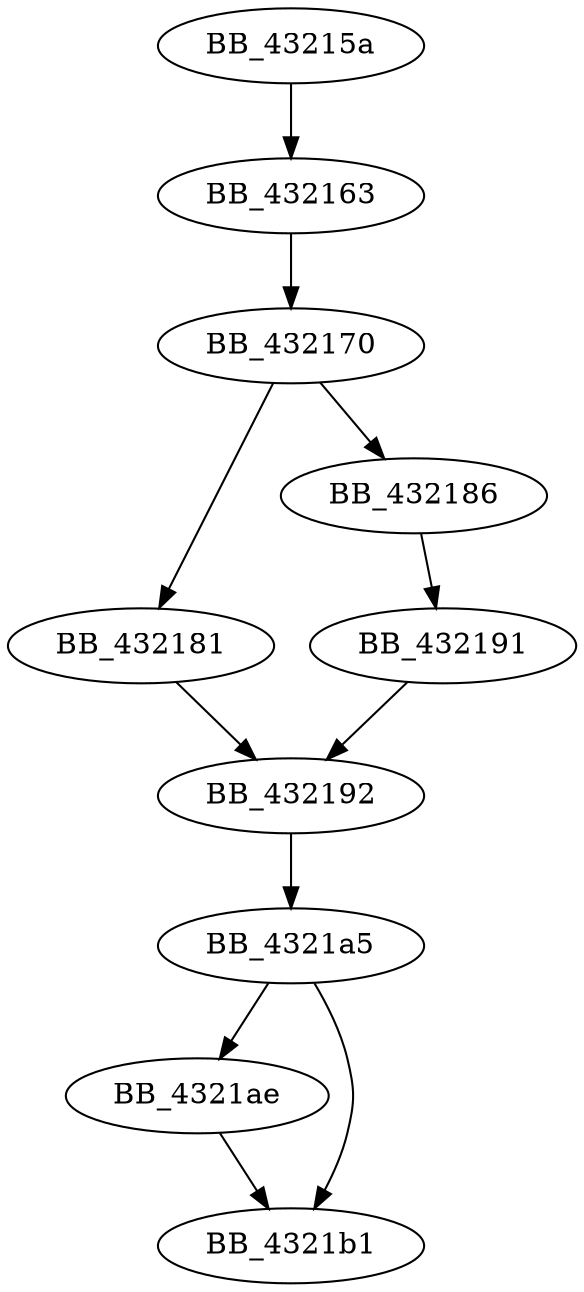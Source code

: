 DiGraph _GetLcidFromLanguage{
BB_43215a->BB_432163
BB_432163->BB_432170
BB_432170->BB_432181
BB_432170->BB_432186
BB_432181->BB_432192
BB_432186->BB_432191
BB_432191->BB_432192
BB_432192->BB_4321a5
BB_4321a5->BB_4321ae
BB_4321a5->BB_4321b1
BB_4321ae->BB_4321b1
}
